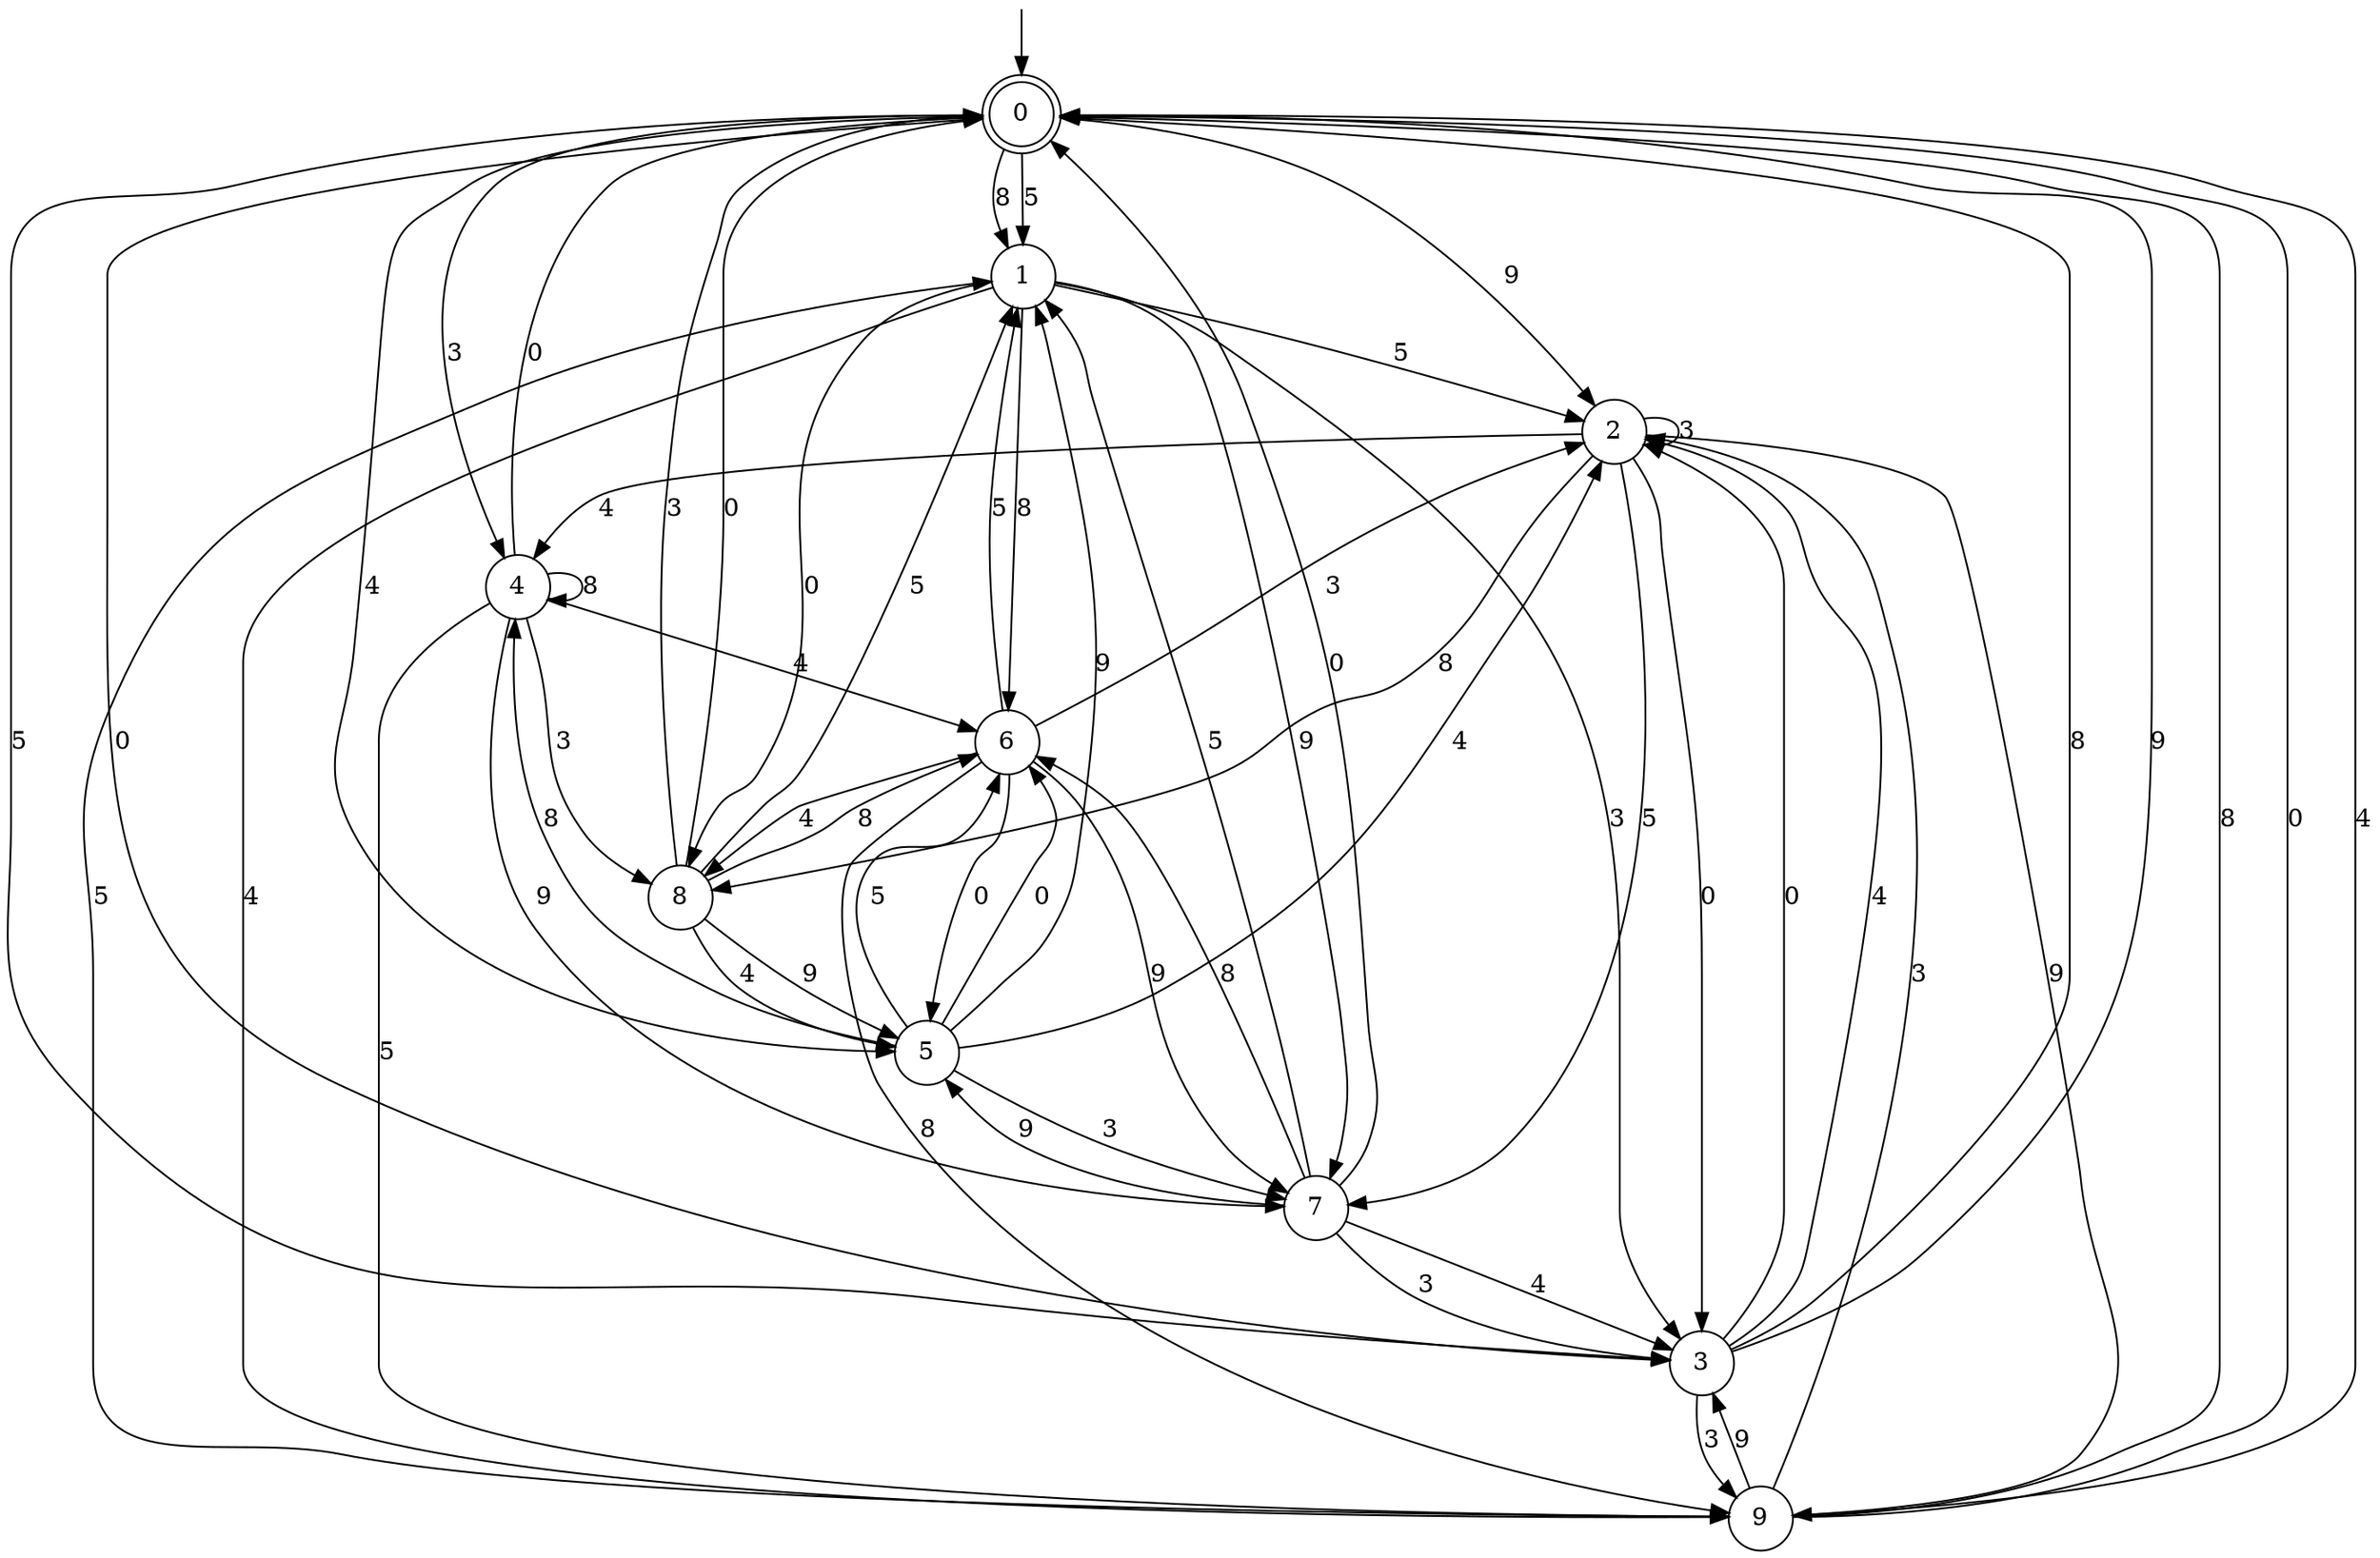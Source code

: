 digraph g {

	s0 [shape="doublecircle" label="0"];
	s1 [shape="circle" label="1"];
	s2 [shape="circle" label="2"];
	s3 [shape="circle" label="3"];
	s4 [shape="circle" label="4"];
	s5 [shape="circle" label="5"];
	s6 [shape="circle" label="6"];
	s7 [shape="circle" label="7"];
	s8 [shape="circle" label="8"];
	s9 [shape="circle" label="9"];
	s0 -> s1 [label="8"];
	s0 -> s2 [label="9"];
	s0 -> s3 [label="0"];
	s0 -> s1 [label="5"];
	s0 -> s4 [label="3"];
	s0 -> s5 [label="4"];
	s1 -> s6 [label="8"];
	s1 -> s7 [label="9"];
	s1 -> s8 [label="0"];
	s1 -> s2 [label="5"];
	s1 -> s3 [label="3"];
	s1 -> s9 [label="4"];
	s2 -> s8 [label="8"];
	s2 -> s9 [label="9"];
	s2 -> s3 [label="0"];
	s2 -> s7 [label="5"];
	s2 -> s2 [label="3"];
	s2 -> s4 [label="4"];
	s3 -> s0 [label="8"];
	s3 -> s0 [label="9"];
	s3 -> s2 [label="0"];
	s3 -> s0 [label="5"];
	s3 -> s9 [label="3"];
	s3 -> s2 [label="4"];
	s4 -> s4 [label="8"];
	s4 -> s7 [label="9"];
	s4 -> s0 [label="0"];
	s4 -> s9 [label="5"];
	s4 -> s8 [label="3"];
	s4 -> s6 [label="4"];
	s5 -> s4 [label="8"];
	s5 -> s1 [label="9"];
	s5 -> s6 [label="0"];
	s5 -> s6 [label="5"];
	s5 -> s7 [label="3"];
	s5 -> s2 [label="4"];
	s6 -> s9 [label="8"];
	s6 -> s7 [label="9"];
	s6 -> s5 [label="0"];
	s6 -> s1 [label="5"];
	s6 -> s2 [label="3"];
	s6 -> s8 [label="4"];
	s7 -> s6 [label="8"];
	s7 -> s5 [label="9"];
	s7 -> s0 [label="0"];
	s7 -> s1 [label="5"];
	s7 -> s3 [label="3"];
	s7 -> s3 [label="4"];
	s8 -> s6 [label="8"];
	s8 -> s5 [label="9"];
	s8 -> s0 [label="0"];
	s8 -> s1 [label="5"];
	s8 -> s0 [label="3"];
	s8 -> s5 [label="4"];
	s9 -> s0 [label="8"];
	s9 -> s3 [label="9"];
	s9 -> s0 [label="0"];
	s9 -> s1 [label="5"];
	s9 -> s2 [label="3"];
	s9 -> s0 [label="4"];

__start0 [label="" shape="none" width="0" height="0"];
__start0 -> s0;

}
